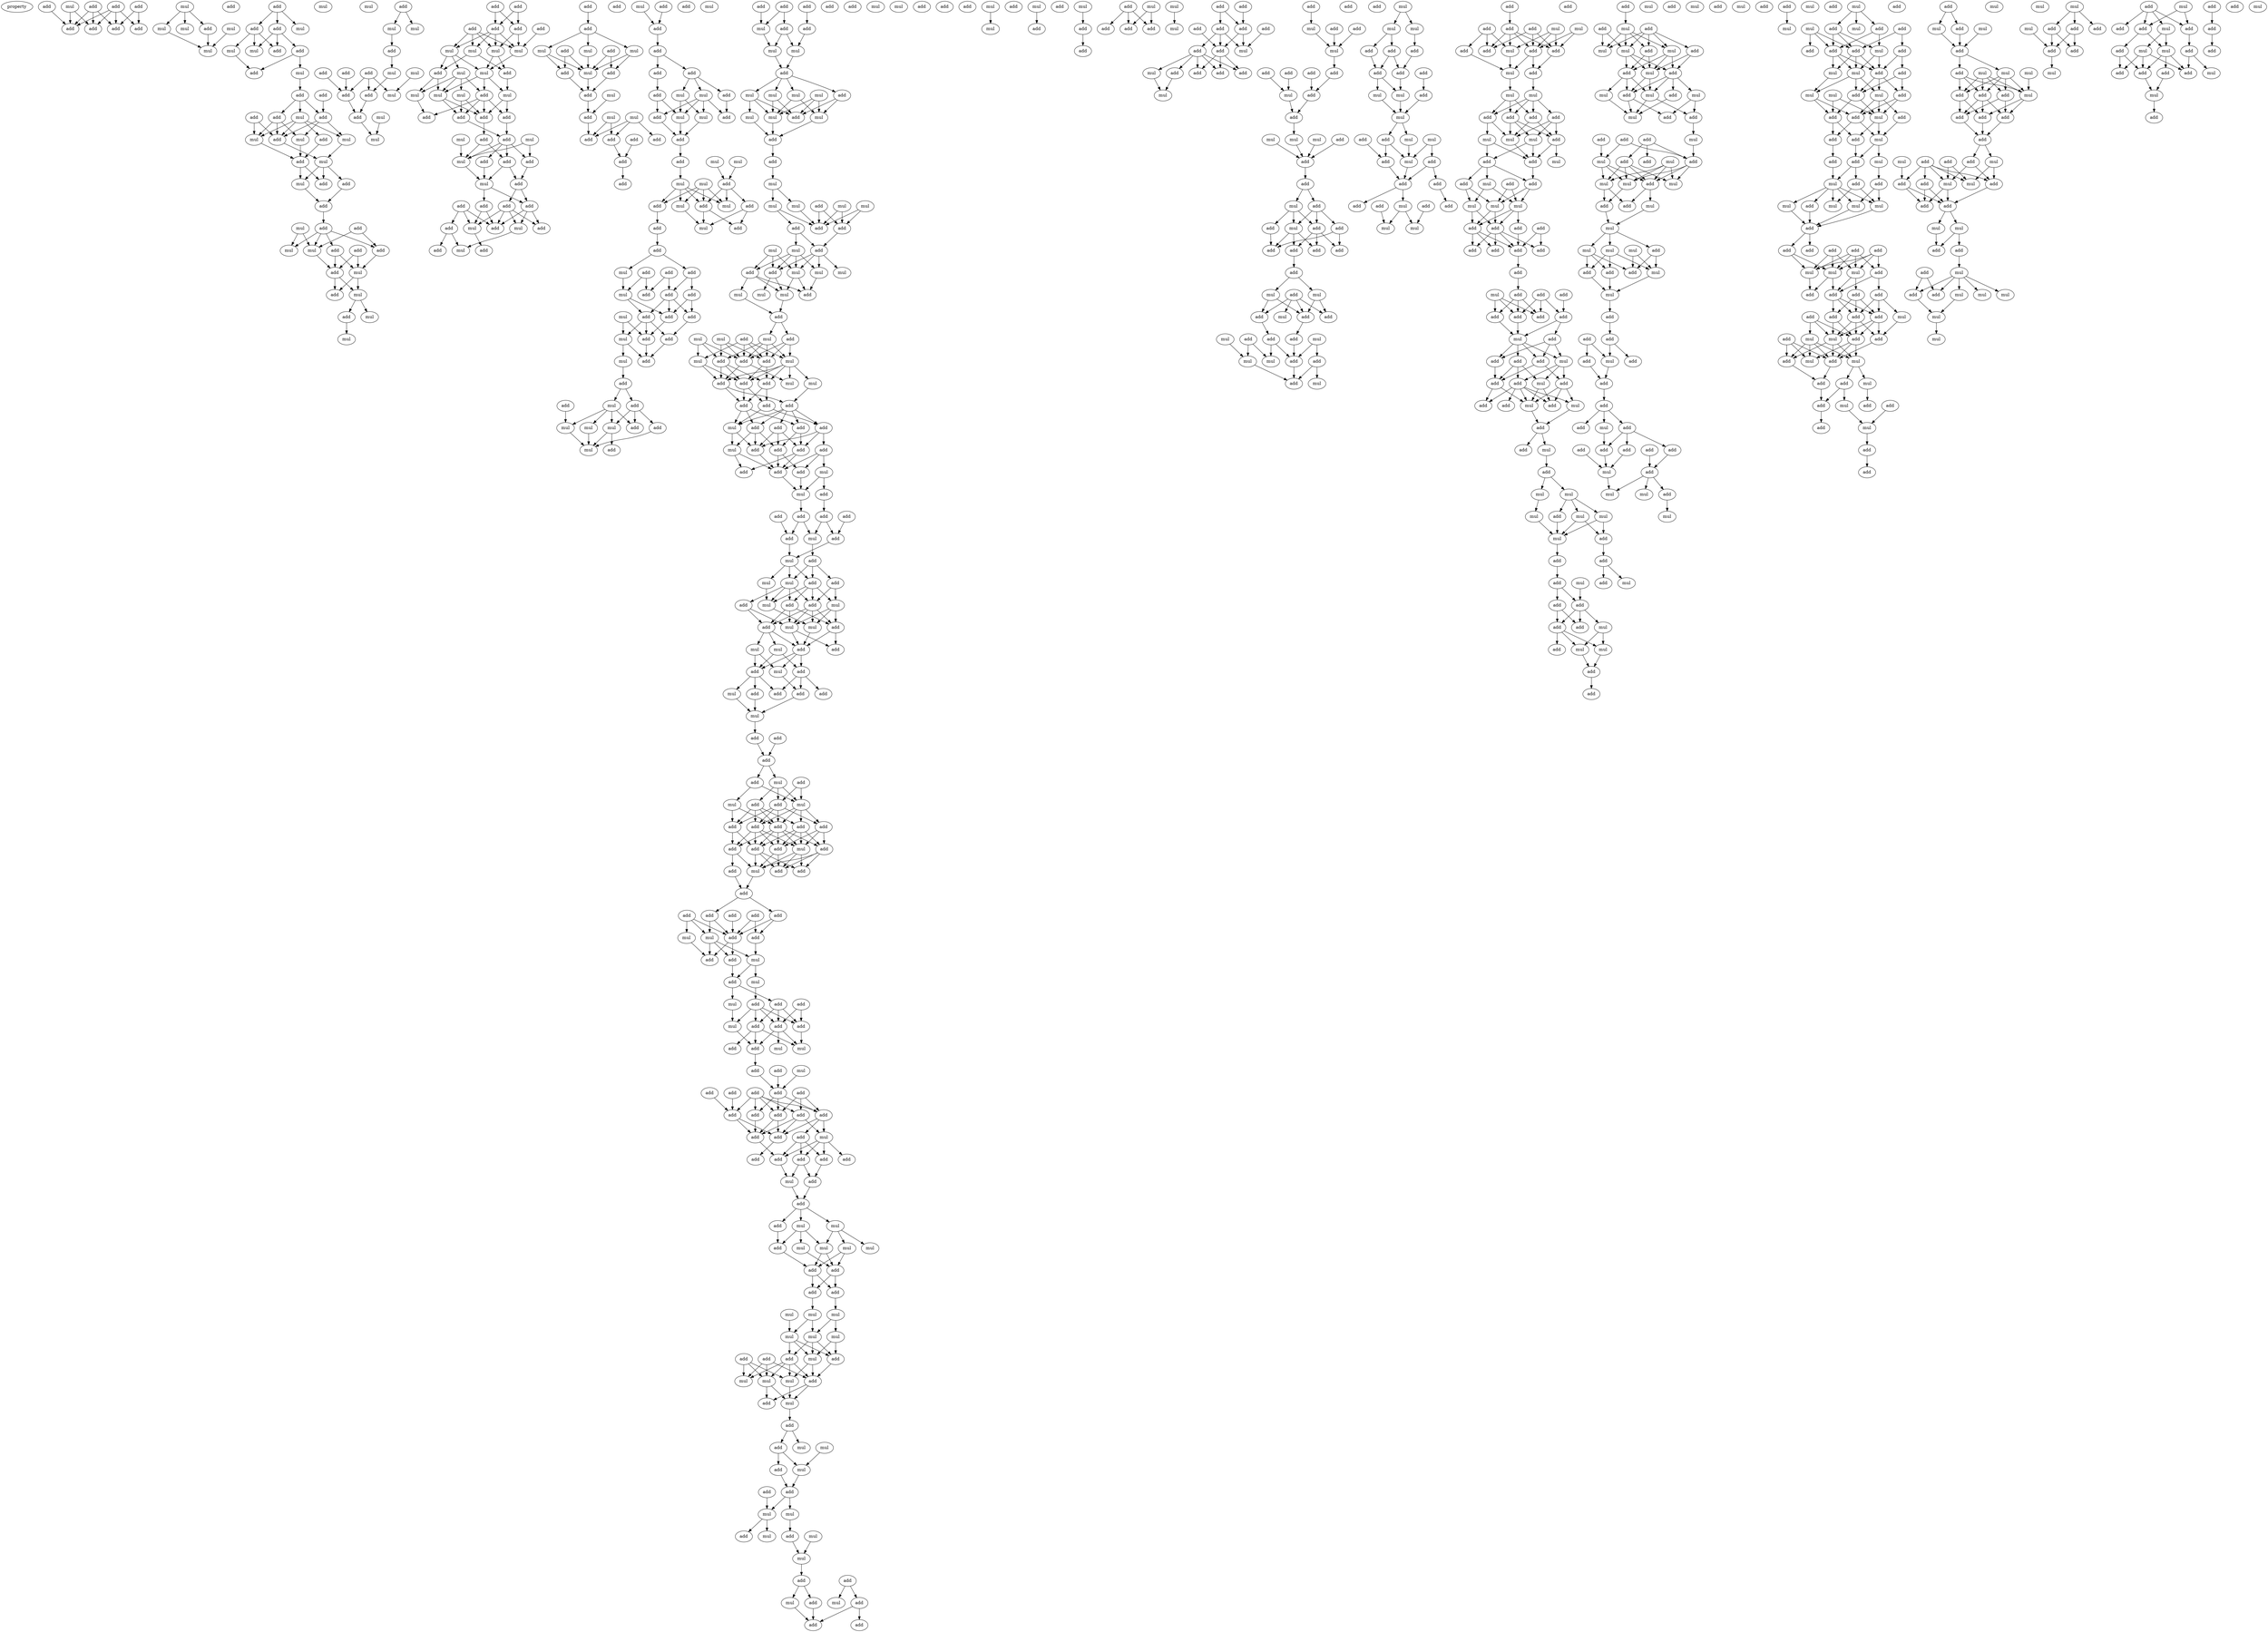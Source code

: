 digraph {
    node [fontcolor=black]
    property [mul=2,lf=1.5]
    0 [ label = add ];
    1 [ label = add ];
    2 [ label = add ];
    3 [ label = mul ];
    4 [ label = add ];
    5 [ label = add ];
    6 [ label = add ];
    7 [ label = add ];
    8 [ label = add ];
    9 [ label = mul ];
    10 [ label = mul ];
    11 [ label = mul ];
    12 [ label = add ];
    13 [ label = add ];
    14 [ label = mul ];
    15 [ label = mul ];
    16 [ label = add ];
    17 [ label = add ];
    18 [ label = mul ];
    19 [ label = add ];
    20 [ label = add ];
    21 [ label = mul ];
    22 [ label = mul ];
    23 [ label = add ];
    24 [ label = add ];
    25 [ label = mul ];
    26 [ label = add ];
    27 [ label = add ];
    28 [ label = add ];
    29 [ label = add ];
    30 [ label = add ];
    31 [ label = mul ];
    32 [ label = mul ];
    33 [ label = add ];
    34 [ label = mul ];
    35 [ label = add ];
    36 [ label = mul ];
    37 [ label = mul ];
    38 [ label = add ];
    39 [ label = mul ];
    40 [ label = add ];
    41 [ label = mul ];
    42 [ label = add ];
    43 [ label = add ];
    44 [ label = add ];
    45 [ label = add ];
    46 [ label = mul ];
    47 [ label = mul ];
    48 [ label = add ];
    49 [ label = add ];
    50 [ label = mul ];
    51 [ label = add ];
    52 [ label = add ];
    53 [ label = mul ];
    54 [ label = mul ];
    55 [ label = mul ];
    56 [ label = add ];
    57 [ label = add ];
    58 [ label = mul ];
    59 [ label = add ];
    60 [ label = mul ];
    61 [ label = mul ];
    62 [ label = mul ];
    63 [ label = add ];
    64 [ label = add ];
    65 [ label = add ];
    66 [ label = mul ];
    67 [ label = mul ];
    68 [ label = add ];
    69 [ label = mul ];
    70 [ label = add ];
    71 [ label = add ];
    72 [ label = add ];
    73 [ label = mul ];
    74 [ label = mul ];
    75 [ label = add ];
    76 [ label = add ];
    77 [ label = add ];
    78 [ label = add ];
    79 [ label = add ];
    80 [ label = add ];
    81 [ label = mul ];
    82 [ label = mul ];
    83 [ label = mul ];
    84 [ label = mul ];
    85 [ label = add ];
    86 [ label = add ];
    87 [ label = mul ];
    88 [ label = mul ];
    89 [ label = mul ];
    90 [ label = mul ];
    91 [ label = add ];
    92 [ label = mul ];
    93 [ label = mul ];
    94 [ label = add ];
    95 [ label = add ];
    96 [ label = add ];
    97 [ label = add ];
    98 [ label = add ];
    99 [ label = mul ];
    100 [ label = mul ];
    101 [ label = add ];
    102 [ label = add ];
    103 [ label = mul ];
    104 [ label = add ];
    105 [ label = add ];
    106 [ label = add ];
    107 [ label = mul ];
    108 [ label = add ];
    109 [ label = add ];
    110 [ label = add ];
    111 [ label = add ];
    112 [ label = add ];
    113 [ label = add ];
    114 [ label = mul ];
    115 [ label = mul ];
    116 [ label = add ];
    117 [ label = mul ];
    118 [ label = add ];
    119 [ label = add ];
    120 [ label = add ];
    121 [ label = add ];
    122 [ label = add ];
    123 [ label = mul ];
    124 [ label = add ];
    125 [ label = mul ];
    126 [ label = mul ];
    127 [ label = add ];
    128 [ label = add ];
    129 [ label = mul ];
    130 [ label = add ];
    131 [ label = mul ];
    132 [ label = add ];
    133 [ label = mul ];
    134 [ label = mul ];
    135 [ label = add ];
    136 [ label = add ];
    137 [ label = add ];
    138 [ label = add ];
    139 [ label = add ];
    140 [ label = add ];
    141 [ label = add ];
    142 [ label = mul ];
    143 [ label = add ];
    144 [ label = add ];
    145 [ label = add ];
    146 [ label = add ];
    147 [ label = add ];
    148 [ label = mul ];
    149 [ label = add ];
    150 [ label = mul ];
    151 [ label = add ];
    152 [ label = mul ];
    153 [ label = add ];
    154 [ label = add ];
    155 [ label = mul ];
    156 [ label = add ];
    157 [ label = mul ];
    158 [ label = mul ];
    159 [ label = add ];
    160 [ label = add ];
    161 [ label = mul ];
    162 [ label = add ];
    163 [ label = mul ];
    164 [ label = mul ];
    165 [ label = add ];
    166 [ label = mul ];
    167 [ label = add ];
    168 [ label = add ];
    169 [ label = add ];
    170 [ label = mul ];
    171 [ label = add ];
    172 [ label = add ];
    173 [ label = mul ];
    174 [ label = add ];
    175 [ label = add ];
    176 [ label = add ];
    177 [ label = add ];
    178 [ label = add ];
    179 [ label = add ];
    180 [ label = mul ];
    181 [ label = add ];
    182 [ label = add ];
    183 [ label = add ];
    184 [ label = mul ];
    185 [ label = add ];
    186 [ label = add ];
    187 [ label = mul ];
    188 [ label = add ];
    189 [ label = mul ];
    190 [ label = add ];
    191 [ label = mul ];
    192 [ label = add ];
    193 [ label = add ];
    194 [ label = add ];
    195 [ label = mul ];
    196 [ label = mul ];
    197 [ label = add ];
    198 [ label = mul ];
    199 [ label = add ];
    200 [ label = mul ];
    201 [ label = mul ];
    202 [ label = add ];
    203 [ label = add ];
    204 [ label = add ];
    205 [ label = add ];
    206 [ label = add ];
    207 [ label = add ];
    208 [ label = add ];
    209 [ label = mul ];
    210 [ label = mul ];
    211 [ label = mul ];
    212 [ label = add ];
    213 [ label = mul ];
    214 [ label = mul ];
    215 [ label = mul ];
    216 [ label = mul ];
    217 [ label = add ];
    218 [ label = mul ];
    219 [ label = mul ];
    220 [ label = mul ];
    221 [ label = add ];
    222 [ label = mul ];
    223 [ label = add ];
    224 [ label = add ];
    225 [ label = mul ];
    226 [ label = mul ];
    227 [ label = mul ];
    228 [ label = add ];
    229 [ label = mul ];
    230 [ label = mul ];
    231 [ label = mul ];
    232 [ label = add ];
    233 [ label = add ];
    234 [ label = add ];
    235 [ label = mul ];
    236 [ label = mul ];
    237 [ label = add ];
    238 [ label = add ];
    239 [ label = mul ];
    240 [ label = mul ];
    241 [ label = mul ];
    242 [ label = add ];
    243 [ label = add ];
    244 [ label = mul ];
    245 [ label = mul ];
    246 [ label = mul ];
    247 [ label = add ];
    248 [ label = mul ];
    249 [ label = mul ];
    250 [ label = add ];
    251 [ label = mul ];
    252 [ label = add ];
    253 [ label = add ];
    254 [ label = add ];
    255 [ label = add ];
    256 [ label = mul ];
    257 [ label = mul ];
    258 [ label = mul ];
    259 [ label = add ];
    260 [ label = mul ];
    261 [ label = add ];
    262 [ label = add ];
    263 [ label = add ];
    264 [ label = add ];
    265 [ label = add ];
    266 [ label = add ];
    267 [ label = add ];
    268 [ label = add ];
    269 [ label = mul ];
    270 [ label = add ];
    271 [ label = add ];
    272 [ label = add ];
    273 [ label = add ];
    274 [ label = mul ];
    275 [ label = add ];
    276 [ label = mul ];
    277 [ label = add ];
    278 [ label = add ];
    279 [ label = add ];
    280 [ label = mul ];
    281 [ label = add ];
    282 [ label = add ];
    283 [ label = add ];
    284 [ label = add ];
    285 [ label = add ];
    286 [ label = add ];
    287 [ label = add ];
    288 [ label = mul ];
    289 [ label = add ];
    290 [ label = mul ];
    291 [ label = mul ];
    292 [ label = add ];
    293 [ label = add ];
    294 [ label = mul ];
    295 [ label = mul ];
    296 [ label = add ];
    297 [ label = add ];
    298 [ label = mul ];
    299 [ label = add ];
    300 [ label = mul ];
    301 [ label = add ];
    302 [ label = add ];
    303 [ label = mul ];
    304 [ label = add ];
    305 [ label = add ];
    306 [ label = mul ];
    307 [ label = mul ];
    308 [ label = add ];
    309 [ label = mul ];
    310 [ label = add ];
    311 [ label = add ];
    312 [ label = add ];
    313 [ label = add ];
    314 [ label = add ];
    315 [ label = mul ];
    316 [ label = mul ];
    317 [ label = add ];
    318 [ label = add ];
    319 [ label = add ];
    320 [ label = add ];
    321 [ label = add ];
    322 [ label = add ];
    323 [ label = mul ];
    324 [ label = add ];
    325 [ label = add ];
    326 [ label = add ];
    327 [ label = mul ];
    328 [ label = mul ];
    329 [ label = add ];
    330 [ label = add ];
    331 [ label = add ];
    332 [ label = add ];
    333 [ label = add ];
    334 [ label = add ];
    335 [ label = add ];
    336 [ label = mul ];
    337 [ label = add ];
    338 [ label = add ];
    339 [ label = add ];
    340 [ label = mul ];
    341 [ label = add ];
    342 [ label = add ];
    343 [ label = add ];
    344 [ label = add ];
    345 [ label = add ];
    346 [ label = add ];
    347 [ label = add ];
    348 [ label = add ];
    349 [ label = add ];
    350 [ label = mul ];
    351 [ label = mul ];
    352 [ label = add ];
    353 [ label = add ];
    354 [ label = mul ];
    355 [ label = add ];
    356 [ label = mul ];
    357 [ label = add ];
    358 [ label = add ];
    359 [ label = mul ];
    360 [ label = add ];
    361 [ label = add ];
    362 [ label = add ];
    363 [ label = add ];
    364 [ label = add ];
    365 [ label = mul ];
    366 [ label = mul ];
    367 [ label = add ];
    368 [ label = add ];
    369 [ label = mul ];
    370 [ label = add ];
    371 [ label = mul ];
    372 [ label = add ];
    373 [ label = add ];
    374 [ label = add ];
    375 [ label = add ];
    376 [ label = add ];
    377 [ label = add ];
    378 [ label = add ];
    379 [ label = add ];
    380 [ label = add ];
    381 [ label = add ];
    382 [ label = add ];
    383 [ label = add ];
    384 [ label = add ];
    385 [ label = add ];
    386 [ label = mul ];
    387 [ label = add ];
    388 [ label = add ];
    389 [ label = add ];
    390 [ label = add ];
    391 [ label = add ];
    392 [ label = mul ];
    393 [ label = add ];
    394 [ label = add ];
    395 [ label = add ];
    396 [ label = add ];
    397 [ label = mul ];
    398 [ label = mul ];
    399 [ label = add ];
    400 [ label = mul ];
    401 [ label = mul ];
    402 [ label = mul ];
    403 [ label = mul ];
    404 [ label = add ];
    405 [ label = add ];
    406 [ label = add ];
    407 [ label = add ];
    408 [ label = mul ];
    409 [ label = mul ];
    410 [ label = mul ];
    411 [ label = mul ];
    412 [ label = mul ];
    413 [ label = mul ];
    414 [ label = mul ];
    415 [ label = add ];
    416 [ label = add ];
    417 [ label = add ];
    418 [ label = add ];
    419 [ label = mul ];
    420 [ label = mul ];
    421 [ label = add ];
    422 [ label = mul ];
    423 [ label = mul ];
    424 [ label = add ];
    425 [ label = add ];
    426 [ label = mul ];
    427 [ label = mul ];
    428 [ label = mul ];
    429 [ label = add ];
    430 [ label = mul ];
    431 [ label = add ];
    432 [ label = add ];
    433 [ label = mul ];
    434 [ label = add ];
    435 [ label = add ];
    436 [ label = mul ];
    437 [ label = mul ];
    438 [ label = add ];
    439 [ label = mul ];
    440 [ label = mul ];
    441 [ label = add ];
    442 [ label = mul ];
    443 [ label = add ];
    444 [ label = add ];
    445 [ label = mul ];
    446 [ label = mul ];
    447 [ label = add ];
    448 [ label = add ];
    449 [ label = add ];
    450 [ label = add ];
    451 [ label = mul ];
    452 [ label = add ];
    453 [ label = add ];
    454 [ label = mul ];
    455 [ label = add ];
    456 [ label = add ];
    457 [ label = mul ];
    458 [ label = add ];
    459 [ label = add ];
    460 [ label = add ];
    461 [ label = mul ];
    462 [ label = add ];
    463 [ label = mul ];
    464 [ label = add ];
    465 [ label = add ];
    466 [ label = add ];
    467 [ label = add ];
    468 [ label = add ];
    469 [ label = add ];
    470 [ label = add ];
    471 [ label = add ];
    472 [ label = mul ];
    473 [ label = add ];
    474 [ label = add ];
    475 [ label = add ];
    476 [ label = mul ];
    477 [ label = add ];
    478 [ label = mul ];
    479 [ label = add ];
    480 [ label = mul ];
    481 [ label = add ];
    482 [ label = add ];
    483 [ label = add ];
    484 [ label = mul ];
    485 [ label = add ];
    486 [ label = add ];
    487 [ label = add ];
    488 [ label = add ];
    489 [ label = mul ];
    490 [ label = add ];
    491 [ label = add ];
    492 [ label = mul ];
    493 [ label = mul ];
    494 [ label = mul ];
    495 [ label = add ];
    496 [ label = add ];
    497 [ label = add ];
    498 [ label = add ];
    499 [ label = mul ];
    500 [ label = add ];
    501 [ label = add ];
    502 [ label = add ];
    503 [ label = add ];
    504 [ label = mul ];
    505 [ label = add ];
    506 [ label = add ];
    507 [ label = add ];
    508 [ label = add ];
    509 [ label = add ];
    510 [ label = add ];
    511 [ label = mul ];
    512 [ label = mul ];
    513 [ label = add ];
    514 [ label = add ];
    515 [ label = add ];
    516 [ label = mul ];
    517 [ label = mul ];
    518 [ label = add ];
    519 [ label = add ];
    520 [ label = mul ];
    521 [ label = add ];
    522 [ label = add ];
    523 [ label = mul ];
    524 [ label = add ];
    525 [ label = mul ];
    526 [ label = add ];
    527 [ label = mul ];
    528 [ label = mul ];
    529 [ label = mul ];
    530 [ label = mul ];
    531 [ label = add ];
    532 [ label = add ];
    533 [ label = add ];
    534 [ label = add ];
    535 [ label = add ];
    536 [ label = add ];
    537 [ label = add ];
    538 [ label = mul ];
    539 [ label = mul ];
    540 [ label = mul ];
    541 [ label = add ];
    542 [ label = add ];
    543 [ label = mul ];
    544 [ label = mul ];
    545 [ label = add ];
    546 [ label = mul ];
    547 [ label = add ];
    548 [ label = add ];
    549 [ label = add ];
    550 [ label = add ];
    551 [ label = add ];
    552 [ label = add ];
    553 [ label = mul ];
    554 [ label = add ];
    555 [ label = mul ];
    556 [ label = mul ];
    557 [ label = add ];
    558 [ label = mul ];
    559 [ label = mul ];
    560 [ label = add ];
    561 [ label = add ];
    562 [ label = add ];
    563 [ label = add ];
    564 [ label = add ];
    565 [ label = add ];
    566 [ label = mul ];
    567 [ label = add ];
    568 [ label = mul ];
    569 [ label = add ];
    570 [ label = mul ];
    571 [ label = mul ];
    572 [ label = add ];
    573 [ label = add ];
    574 [ label = add ];
    575 [ label = add ];
    576 [ label = mul ];
    577 [ label = mul ];
    578 [ label = add ];
    579 [ label = mul ];
    580 [ label = mul ];
    581 [ label = add ];
    582 [ label = add ];
    583 [ label = add ];
    584 [ label = add ];
    585 [ label = mul ];
    586 [ label = add ];
    587 [ label = mul ];
    588 [ label = mul ];
    589 [ label = mul ];
    590 [ label = add ];
    591 [ label = add ];
    592 [ label = add ];
    593 [ label = add ];
    594 [ label = add ];
    595 [ label = add ];
    596 [ label = add ];
    597 [ label = add ];
    598 [ label = add ];
    599 [ label = add ];
    600 [ label = add ];
    601 [ label = add ];
    602 [ label = mul ];
    603 [ label = add ];
    604 [ label = add ];
    605 [ label = add ];
    606 [ label = add ];
    607 [ label = mul ];
    608 [ label = add ];
    609 [ label = add ];
    610 [ label = mul ];
    611 [ label = add ];
    612 [ label = add ];
    613 [ label = mul ];
    614 [ label = add ];
    615 [ label = add ];
    616 [ label = add ];
    617 [ label = add ];
    618 [ label = mul ];
    619 [ label = add ];
    620 [ label = add ];
    621 [ label = mul ];
    622 [ label = add ];
    623 [ label = add ];
    624 [ label = add ];
    625 [ label = mul ];
    626 [ label = add ];
    627 [ label = mul ];
    628 [ label = mul ];
    629 [ label = mul ];
    630 [ label = add ];
    631 [ label = mul ];
    632 [ label = mul ];
    633 [ label = mul ];
    634 [ label = add ];
    635 [ label = add ];
    636 [ label = add ];
    637 [ label = add ];
    638 [ label = add ];
    639 [ label = mul ];
    640 [ label = mul ];
    641 [ label = add ];
    642 [ label = add ];
    643 [ label = mul ];
    644 [ label = add ];
    645 [ label = add ];
    646 [ label = mul ];
    647 [ label = add ];
    648 [ label = mul ];
    649 [ label = add ];
    650 [ label = add ];
    651 [ label = add ];
    652 [ label = mul ];
    653 [ label = add ];
    654 [ label = add ];
    655 [ label = mul ];
    656 [ label = add ];
    657 [ label = mul ];
    658 [ label = mul ];
    659 [ label = add ];
    660 [ label = add ];
    661 [ label = add ];
    662 [ label = mul ];
    663 [ label = add ];
    664 [ label = mul ];
    665 [ label = mul ];
    666 [ label = add ];
    667 [ label = mul ];
    668 [ label = add ];
    669 [ label = mul ];
    670 [ label = add ];
    671 [ label = add ];
    672 [ label = add ];
    673 [ label = add ];
    674 [ label = mul ];
    675 [ label = add ];
    676 [ label = add ];
    677 [ label = mul ];
    678 [ label = mul ];
    679 [ label = add ];
    680 [ label = mul ];
    681 [ label = mul ];
    682 [ label = mul ];
    683 [ label = add ];
    684 [ label = mul ];
    685 [ label = add ];
    686 [ label = add ];
    687 [ label = mul ];
    688 [ label = mul ];
    689 [ label = mul ];
    690 [ label = mul ];
    691 [ label = add ];
    692 [ label = mul ];
    693 [ label = mul ];
    694 [ label = add ];
    695 [ label = add ];
    696 [ label = add ];
    697 [ label = add ];
    698 [ label = mul ];
    699 [ label = mul ];
    700 [ label = add ];
    701 [ label = add ];
    702 [ label = add ];
    703 [ label = mul ];
    704 [ label = add ];
    705 [ label = add ];
    706 [ label = add ];
    707 [ label = add ];
    708 [ label = add ];
    709 [ label = mul ];
    710 [ label = add ];
    711 [ label = add ];
    712 [ label = mul ];
    713 [ label = add ];
    714 [ label = add ];
    715 [ label = add ];
    716 [ label = add ];
    717 [ label = add ];
    718 [ label = mul ];
    719 [ label = add ];
    720 [ label = mul ];
    721 [ label = add ];
    722 [ label = add ];
    723 [ label = mul ];
    724 [ label = mul ];
    725 [ label = add ];
    726 [ label = mul ];
    727 [ label = mul ];
    728 [ label = add ];
    729 [ label = mul ];
    730 [ label = add ];
    731 [ label = mul ];
    732 [ label = mul ];
    733 [ label = add ];
    734 [ label = add ];
    735 [ label = add ];
    736 [ label = add ];
    737 [ label = mul ];
    738 [ label = add ];
    739 [ label = add ];
    740 [ label = mul ];
    741 [ label = add ];
    742 [ label = mul ];
    743 [ label = add ];
    744 [ label = add ];
    745 [ label = mul ];
    746 [ label = add ];
    747 [ label = mul ];
    748 [ label = mul ];
    749 [ label = mul ];
    750 [ label = add ];
    751 [ label = add ];
    752 [ label = add ];
    753 [ label = mul ];
    754 [ label = add ];
    755 [ label = add ];
    756 [ label = add ];
    757 [ label = add ];
    758 [ label = mul ];
    759 [ label = add ];
    760 [ label = add ];
    761 [ label = mul ];
    762 [ label = mul ];
    763 [ label = mul ];
    764 [ label = mul ];
    765 [ label = mul ];
    766 [ label = add ];
    767 [ label = add ];
    768 [ label = add ];
    769 [ label = add ];
    770 [ label = add ];
    771 [ label = add ];
    772 [ label = add ];
    773 [ label = mul ];
    774 [ label = mul ];
    775 [ label = add ];
    776 [ label = mul ];
    777 [ label = add ];
    778 [ label = add ];
    779 [ label = add ];
    780 [ label = add ];
    781 [ label = mul ];
    782 [ label = add ];
    783 [ label = add ];
    784 [ label = add ];
    785 [ label = add ];
    786 [ label = add ];
    787 [ label = mul ];
    788 [ label = add ];
    789 [ label = add ];
    790 [ label = mul ];
    791 [ label = add ];
    792 [ label = mul ];
    793 [ label = mul ];
    794 [ label = add ];
    795 [ label = add ];
    796 [ label = mul ];
    797 [ label = add ];
    798 [ label = add ];
    799 [ label = add ];
    800 [ label = add ];
    801 [ label = mul ];
    802 [ label = mul ];
    803 [ label = add ];
    804 [ label = add ];
    805 [ label = add ];
    806 [ label = add ];
    807 [ label = add ];
    808 [ label = add ];
    809 [ label = mul ];
    810 [ label = mul ];
    811 [ label = mul ];
    812 [ label = add ];
    813 [ label = add ];
    814 [ label = mul ];
    815 [ label = mul ];
    816 [ label = mul ];
    817 [ label = add ];
    818 [ label = add ];
    819 [ label = add ];
    820 [ label = mul ];
    821 [ label = add ];
    822 [ label = add ];
    823 [ label = add ];
    824 [ label = add ];
    825 [ label = add ];
    826 [ label = mul ];
    827 [ label = add ];
    828 [ label = add ];
    829 [ label = mul ];
    830 [ label = add ];
    831 [ label = mul ];
    832 [ label = add ];
    833 [ label = mul ];
    834 [ label = add ];
    835 [ label = add ];
    836 [ label = add ];
    837 [ label = mul ];
    838 [ label = mul ];
    839 [ label = add ];
    840 [ label = add ];
    841 [ label = mul ];
    842 [ label = add ];
    843 [ label = add ];
    844 [ label = mul ];
    845 [ label = mul ];
    846 [ label = mul ];
    847 [ label = add ];
    848 [ label = mul ];
    849 [ label = mul ];
    850 [ label = mul ];
    851 [ label = mul ];
    852 [ label = add ];
    853 [ label = add ];
    854 [ label = add ];
    855 [ label = mul ];
    856 [ label = add ];
    857 [ label = add ];
    858 [ label = mul ];
    859 [ label = add ];
    860 [ label = mul ];
    861 [ label = add ];
    862 [ label = mul ];
    863 [ label = add ];
    864 [ label = add ];
    865 [ label = mul ];
    866 [ label = add ];
    867 [ label = mul ];
    868 [ label = add ];
    869 [ label = add ];
    870 [ label = mul ];
    871 [ label = add ];
    872 [ label = add ];
    873 [ label = add ];
    874 [ label = mul ];
    875 [ label = add ];
    876 [ label = add ];
    877 [ label = add ];
    878 [ label = add ];
    879 [ label = mul ];
    880 [ label = add ];
    0 -> 7 [ name = 0 ];
    1 -> 5 [ name = 1 ];
    1 -> 6 [ name = 2 ];
    1 -> 7 [ name = 3 ];
    2 -> 6 [ name = 4 ];
    2 -> 8 [ name = 5 ];
    3 -> 5 [ name = 6 ];
    3 -> 7 [ name = 7 ];
    4 -> 5 [ name = 8 ];
    4 -> 6 [ name = 9 ];
    4 -> 7 [ name = 10 ];
    4 -> 8 [ name = 11 ];
    9 -> 10 [ name = 12 ];
    9 -> 11 [ name = 13 ];
    9 -> 13 [ name = 14 ];
    10 -> 15 [ name = 15 ];
    13 -> 15 [ name = 16 ];
    14 -> 15 [ name = 17 ];
    16 -> 17 [ name = 18 ];
    16 -> 18 [ name = 19 ];
    16 -> 19 [ name = 20 ];
    17 -> 20 [ name = 21 ];
    17 -> 21 [ name = 22 ];
    17 -> 22 [ name = 23 ];
    19 -> 20 [ name = 24 ];
    19 -> 22 [ name = 25 ];
    19 -> 23 [ name = 26 ];
    21 -> 24 [ name = 27 ];
    23 -> 24 [ name = 28 ];
    23 -> 25 [ name = 29 ];
    25 -> 26 [ name = 30 ];
    26 -> 29 [ name = 31 ];
    26 -> 30 [ name = 32 ];
    26 -> 31 [ name = 33 ];
    27 -> 30 [ name = 34 ];
    28 -> 33 [ name = 35 ];
    28 -> 36 [ name = 36 ];
    29 -> 33 [ name = 37 ];
    29 -> 34 [ name = 38 ];
    29 -> 36 [ name = 39 ];
    30 -> 32 [ name = 40 ];
    30 -> 33 [ name = 41 ];
    30 -> 34 [ name = 42 ];
    31 -> 32 [ name = 43 ];
    31 -> 33 [ name = 44 ];
    31 -> 35 [ name = 45 ];
    31 -> 36 [ name = 46 ];
    32 -> 37 [ name = 47 ];
    33 -> 37 [ name = 48 ];
    34 -> 38 [ name = 49 ];
    35 -> 38 [ name = 50 ];
    36 -> 38 [ name = 51 ];
    37 -> 40 [ name = 52 ];
    37 -> 41 [ name = 53 ];
    37 -> 42 [ name = 54 ];
    38 -> 40 [ name = 55 ];
    38 -> 41 [ name = 56 ];
    41 -> 43 [ name = 57 ];
    42 -> 43 [ name = 58 ];
    43 -> 45 [ name = 59 ];
    44 -> 48 [ name = 60 ];
    44 -> 50 [ name = 61 ];
    45 -> 47 [ name = 62 ];
    45 -> 48 [ name = 63 ];
    45 -> 49 [ name = 64 ];
    45 -> 50 [ name = 65 ];
    46 -> 47 [ name = 66 ];
    46 -> 50 [ name = 67 ];
    48 -> 53 [ name = 68 ];
    49 -> 52 [ name = 69 ];
    49 -> 53 [ name = 70 ];
    50 -> 52 [ name = 71 ];
    51 -> 52 [ name = 72 ];
    51 -> 53 [ name = 73 ];
    52 -> 55 [ name = 74 ];
    52 -> 56 [ name = 75 ];
    53 -> 55 [ name = 76 ];
    53 -> 56 [ name = 77 ];
    55 -> 57 [ name = 78 ];
    55 -> 58 [ name = 79 ];
    57 -> 61 [ name = 80 ];
    59 -> 60 [ name = 81 ];
    59 -> 62 [ name = 82 ];
    60 -> 63 [ name = 83 ];
    63 -> 67 [ name = 84 ];
    64 -> 70 [ name = 85 ];
    65 -> 70 [ name = 86 ];
    66 -> 69 [ name = 87 ];
    67 -> 71 [ name = 88 ];
    68 -> 69 [ name = 89 ];
    68 -> 70 [ name = 90 ];
    68 -> 71 [ name = 91 ];
    70 -> 72 [ name = 92 ];
    71 -> 72 [ name = 93 ];
    72 -> 74 [ name = 94 ];
    73 -> 74 [ name = 95 ];
    75 -> 77 [ name = 96 ];
    75 -> 78 [ name = 97 ];
    76 -> 77 [ name = 98 ];
    76 -> 78 [ name = 99 ];
    77 -> 81 [ name = 100 ];
    77 -> 82 [ name = 101 ];
    77 -> 83 [ name = 102 ];
    77 -> 84 [ name = 103 ];
    78 -> 81 [ name = 104 ];
    78 -> 83 [ name = 105 ];
    79 -> 81 [ name = 106 ];
    79 -> 82 [ name = 107 ];
    79 -> 83 [ name = 108 ];
    79 -> 84 [ name = 109 ];
    80 -> 83 [ name = 110 ];
    81 -> 86 [ name = 111 ];
    81 -> 88 [ name = 112 ];
    82 -> 85 [ name = 113 ];
    82 -> 86 [ name = 114 ];
    83 -> 88 [ name = 115 ];
    84 -> 85 [ name = 116 ];
    84 -> 87 [ name = 117 ];
    84 -> 88 [ name = 118 ];
    85 -> 90 [ name = 119 ];
    85 -> 93 [ name = 120 ];
    86 -> 89 [ name = 121 ];
    87 -> 90 [ name = 122 ];
    87 -> 91 [ name = 123 ];
    87 -> 92 [ name = 124 ];
    87 -> 93 [ name = 125 ];
    88 -> 89 [ name = 126 ];
    88 -> 90 [ name = 127 ];
    88 -> 91 [ name = 128 ];
    89 -> 94 [ name = 129 ];
    89 -> 97 [ name = 130 ];
    90 -> 96 [ name = 131 ];
    90 -> 97 [ name = 132 ];
    91 -> 94 [ name = 133 ];
    91 -> 95 [ name = 134 ];
    91 -> 96 [ name = 135 ];
    91 -> 97 [ name = 136 ];
    92 -> 96 [ name = 137 ];
    92 -> 97 [ name = 138 ];
    93 -> 95 [ name = 139 ];
    94 -> 101 [ name = 140 ];
    96 -> 101 [ name = 141 ];
    97 -> 98 [ name = 142 ];
    98 -> 103 [ name = 143 ];
    98 -> 105 [ name = 144 ];
    99 -> 102 [ name = 145 ];
    99 -> 103 [ name = 146 ];
    100 -> 103 [ name = 147 ];
    101 -> 102 [ name = 148 ];
    101 -> 103 [ name = 149 ];
    101 -> 104 [ name = 150 ];
    101 -> 105 [ name = 151 ];
    102 -> 106 [ name = 152 ];
    103 -> 107 [ name = 153 ];
    104 -> 107 [ name = 154 ];
    105 -> 106 [ name = 155 ];
    105 -> 107 [ name = 156 ];
    106 -> 108 [ name = 157 ];
    106 -> 110 [ name = 158 ];
    107 -> 110 [ name = 159 ];
    107 -> 111 [ name = 160 ];
    108 -> 112 [ name = 161 ];
    108 -> 113 [ name = 162 ];
    108 -> 114 [ name = 163 ];
    108 -> 115 [ name = 164 ];
    109 -> 112 [ name = 165 ];
    109 -> 114 [ name = 166 ];
    109 -> 116 [ name = 167 ];
    110 -> 112 [ name = 168 ];
    110 -> 113 [ name = 169 ];
    110 -> 115 [ name = 170 ];
    111 -> 112 [ name = 171 ];
    111 -> 114 [ name = 172 ];
    114 -> 119 [ name = 173 ];
    115 -> 117 [ name = 174 ];
    116 -> 117 [ name = 175 ];
    116 -> 118 [ name = 176 ];
    120 -> 121 [ name = 177 ];
    121 -> 123 [ name = 178 ];
    121 -> 125 [ name = 179 ];
    121 -> 126 [ name = 180 ];
    122 -> 127 [ name = 181 ];
    122 -> 129 [ name = 182 ];
    123 -> 129 [ name = 183 ];
    124 -> 128 [ name = 184 ];
    124 -> 129 [ name = 185 ];
    125 -> 128 [ name = 186 ];
    125 -> 129 [ name = 187 ];
    126 -> 127 [ name = 188 ];
    126 -> 129 [ name = 189 ];
    127 -> 130 [ name = 190 ];
    128 -> 130 [ name = 191 ];
    129 -> 130 [ name = 192 ];
    130 -> 132 [ name = 193 ];
    131 -> 132 [ name = 194 ];
    132 -> 135 [ name = 195 ];
    133 -> 135 [ name = 196 ];
    133 -> 137 [ name = 197 ];
    134 -> 135 [ name = 198 ];
    134 -> 136 [ name = 199 ];
    134 -> 137 [ name = 200 ];
    137 -> 139 [ name = 201 ];
    138 -> 139 [ name = 202 ];
    139 -> 141 [ name = 203 ];
    142 -> 144 [ name = 204 ];
    143 -> 144 [ name = 205 ];
    144 -> 145 [ name = 206 ];
    145 -> 146 [ name = 207 ];
    145 -> 147 [ name = 208 ];
    146 -> 148 [ name = 209 ];
    146 -> 149 [ name = 210 ];
    146 -> 150 [ name = 211 ];
    147 -> 151 [ name = 212 ];
    148 -> 152 [ name = 213 ];
    148 -> 153 [ name = 214 ];
    148 -> 154 [ name = 215 ];
    148 -> 155 [ name = 216 ];
    149 -> 154 [ name = 217 ];
    150 -> 152 [ name = 218 ];
    150 -> 155 [ name = 219 ];
    151 -> 153 [ name = 220 ];
    151 -> 155 [ name = 221 ];
    152 -> 156 [ name = 222 ];
    153 -> 156 [ name = 223 ];
    155 -> 156 [ name = 224 ];
    156 -> 160 [ name = 225 ];
    157 -> 162 [ name = 226 ];
    158 -> 162 [ name = 227 ];
    160 -> 161 [ name = 228 ];
    161 -> 164 [ name = 229 ];
    161 -> 165 [ name = 230 ];
    161 -> 166 [ name = 231 ];
    161 -> 168 [ name = 232 ];
    162 -> 164 [ name = 233 ];
    162 -> 167 [ name = 234 ];
    162 -> 168 [ name = 235 ];
    163 -> 164 [ name = 236 ];
    163 -> 165 [ name = 237 ];
    163 -> 166 [ name = 238 ];
    163 -> 168 [ name = 239 ];
    165 -> 169 [ name = 240 ];
    166 -> 170 [ name = 241 ];
    167 -> 170 [ name = 242 ];
    167 -> 171 [ name = 243 ];
    168 -> 170 [ name = 244 ];
    168 -> 171 [ name = 245 ];
    169 -> 172 [ name = 246 ];
    172 -> 173 [ name = 247 ];
    172 -> 176 [ name = 248 ];
    173 -> 180 [ name = 249 ];
    174 -> 177 [ name = 250 ];
    174 -> 180 [ name = 251 ];
    175 -> 177 [ name = 252 ];
    175 -> 179 [ name = 253 ];
    176 -> 178 [ name = 254 ];
    176 -> 179 [ name = 255 ];
    178 -> 181 [ name = 256 ];
    178 -> 182 [ name = 257 ];
    179 -> 181 [ name = 258 ];
    179 -> 182 [ name = 259 ];
    179 -> 183 [ name = 260 ];
    180 -> 181 [ name = 261 ];
    180 -> 183 [ name = 262 ];
    181 -> 186 [ name = 263 ];
    182 -> 185 [ name = 264 ];
    183 -> 185 [ name = 265 ];
    183 -> 186 [ name = 266 ];
    183 -> 187 [ name = 267 ];
    184 -> 186 [ name = 268 ];
    184 -> 187 [ name = 269 ];
    185 -> 188 [ name = 270 ];
    186 -> 188 [ name = 271 ];
    187 -> 188 [ name = 272 ];
    187 -> 189 [ name = 273 ];
    189 -> 190 [ name = 274 ];
    190 -> 191 [ name = 275 ];
    190 -> 193 [ name = 276 ];
    191 -> 194 [ name = 277 ];
    191 -> 195 [ name = 278 ];
    191 -> 196 [ name = 279 ];
    191 -> 198 [ name = 280 ];
    192 -> 196 [ name = 281 ];
    193 -> 194 [ name = 282 ];
    193 -> 195 [ name = 283 ];
    193 -> 197 [ name = 284 ];
    195 -> 199 [ name = 285 ];
    195 -> 200 [ name = 286 ];
    196 -> 200 [ name = 287 ];
    197 -> 200 [ name = 288 ];
    198 -> 200 [ name = 289 ];
    202 -> 207 [ name = 290 ];
    202 -> 209 [ name = 291 ];
    203 -> 209 [ name = 292 ];
    205 -> 208 [ name = 293 ];
    207 -> 210 [ name = 294 ];
    207 -> 211 [ name = 295 ];
    208 -> 210 [ name = 296 ];
    209 -> 211 [ name = 297 ];
    210 -> 212 [ name = 298 ];
    211 -> 212 [ name = 299 ];
    212 -> 213 [ name = 300 ];
    212 -> 214 [ name = 301 ];
    212 -> 216 [ name = 302 ];
    212 -> 217 [ name = 303 ];
    213 -> 218 [ name = 304 ];
    213 -> 220 [ name = 305 ];
    214 -> 219 [ name = 306 ];
    214 -> 220 [ name = 307 ];
    214 -> 221 [ name = 308 ];
    215 -> 218 [ name = 309 ];
    215 -> 220 [ name = 310 ];
    215 -> 221 [ name = 311 ];
    216 -> 220 [ name = 312 ];
    216 -> 221 [ name = 313 ];
    217 -> 218 [ name = 314 ];
    217 -> 221 [ name = 315 ];
    218 -> 223 [ name = 316 ];
    219 -> 223 [ name = 317 ];
    220 -> 223 [ name = 318 ];
    223 -> 224 [ name = 319 ];
    224 -> 226 [ name = 320 ];
    226 -> 229 [ name = 321 ];
    226 -> 230 [ name = 322 ];
    227 -> 233 [ name = 323 ];
    227 -> 234 [ name = 324 ];
    228 -> 233 [ name = 325 ];
    228 -> 234 [ name = 326 ];
    229 -> 234 [ name = 327 ];
    230 -> 232 [ name = 328 ];
    230 -> 234 [ name = 329 ];
    231 -> 233 [ name = 330 ];
    231 -> 234 [ name = 331 ];
    232 -> 236 [ name = 332 ];
    232 -> 237 [ name = 333 ];
    233 -> 237 [ name = 334 ];
    235 -> 238 [ name = 335 ];
    235 -> 239 [ name = 336 ];
    235 -> 242 [ name = 337 ];
    236 -> 238 [ name = 338 ];
    236 -> 239 [ name = 339 ];
    236 -> 240 [ name = 340 ];
    236 -> 242 [ name = 341 ];
    237 -> 239 [ name = 342 ];
    237 -> 240 [ name = 343 ];
    237 -> 241 [ name = 344 ];
    237 -> 242 [ name = 345 ];
    238 -> 243 [ name = 346 ];
    238 -> 244 [ name = 347 ];
    238 -> 246 [ name = 348 ];
    239 -> 243 [ name = 349 ];
    239 -> 246 [ name = 350 ];
    240 -> 243 [ name = 351 ];
    242 -> 245 [ name = 352 ];
    242 -> 246 [ name = 353 ];
    244 -> 247 [ name = 354 ];
    246 -> 247 [ name = 355 ];
    247 -> 249 [ name = 356 ];
    247 -> 252 [ name = 357 ];
    248 -> 253 [ name = 358 ];
    248 -> 254 [ name = 359 ];
    248 -> 255 [ name = 360 ];
    249 -> 253 [ name = 361 ];
    249 -> 254 [ name = 362 ];
    249 -> 255 [ name = 363 ];
    249 -> 256 [ name = 364 ];
    250 -> 253 [ name = 365 ];
    250 -> 255 [ name = 366 ];
    250 -> 256 [ name = 367 ];
    250 -> 257 [ name = 368 ];
    251 -> 254 [ name = 369 ];
    251 -> 255 [ name = 370 ];
    251 -> 257 [ name = 371 ];
    252 -> 253 [ name = 372 ];
    252 -> 255 [ name = 373 ];
    252 -> 256 [ name = 374 ];
    253 -> 259 [ name = 375 ];
    253 -> 262 [ name = 376 ];
    254 -> 259 [ name = 377 ];
    254 -> 261 [ name = 378 ];
    254 -> 262 [ name = 379 ];
    255 -> 260 [ name = 380 ];
    255 -> 261 [ name = 381 ];
    256 -> 258 [ name = 382 ];
    256 -> 259 [ name = 383 ];
    256 -> 260 [ name = 384 ];
    256 -> 261 [ name = 385 ];
    256 -> 262 [ name = 386 ];
    257 -> 259 [ name = 387 ];
    257 -> 261 [ name = 388 ];
    258 -> 265 [ name = 389 ];
    259 -> 263 [ name = 390 ];
    259 -> 264 [ name = 391 ];
    261 -> 264 [ name = 392 ];
    261 -> 265 [ name = 393 ];
    262 -> 263 [ name = 394 ];
    262 -> 264 [ name = 395 ];
    263 -> 268 [ name = 396 ];
    263 -> 269 [ name = 397 ];
    264 -> 267 [ name = 398 ];
    264 -> 269 [ name = 399 ];
    264 -> 270 [ name = 400 ];
    265 -> 266 [ name = 401 ];
    265 -> 267 [ name = 402 ];
    265 -> 268 [ name = 403 ];
    265 -> 269 [ name = 404 ];
    265 -> 270 [ name = 405 ];
    266 -> 271 [ name = 406 ];
    266 -> 273 [ name = 407 ];
    266 -> 275 [ name = 408 ];
    267 -> 273 [ name = 409 ];
    267 -> 275 [ name = 410 ];
    268 -> 271 [ name = 411 ];
    268 -> 272 [ name = 412 ];
    268 -> 275 [ name = 413 ];
    269 -> 271 [ name = 414 ];
    269 -> 274 [ name = 415 ];
    270 -> 271 [ name = 416 ];
    270 -> 273 [ name = 417 ];
    270 -> 274 [ name = 418 ];
    271 -> 279 [ name = 419 ];
    272 -> 276 [ name = 420 ];
    272 -> 278 [ name = 421 ];
    272 -> 279 [ name = 422 ];
    273 -> 278 [ name = 423 ];
    273 -> 279 [ name = 424 ];
    274 -> 277 [ name = 425 ];
    274 -> 279 [ name = 426 ];
    275 -> 277 [ name = 427 ];
    275 -> 279 [ name = 428 ];
    276 -> 280 [ name = 429 ];
    276 -> 281 [ name = 430 ];
    278 -> 280 [ name = 431 ];
    279 -> 280 [ name = 432 ];
    280 -> 283 [ name = 433 ];
    281 -> 282 [ name = 434 ];
    282 -> 286 [ name = 435 ];
    282 -> 288 [ name = 436 ];
    283 -> 287 [ name = 437 ];
    283 -> 288 [ name = 438 ];
    284 -> 287 [ name = 439 ];
    285 -> 286 [ name = 440 ];
    286 -> 290 [ name = 441 ];
    287 -> 290 [ name = 442 ];
    288 -> 289 [ name = 443 ];
    289 -> 291 [ name = 444 ];
    289 -> 292 [ name = 445 ];
    289 -> 293 [ name = 446 ];
    290 -> 291 [ name = 447 ];
    290 -> 293 [ name = 448 ];
    290 -> 294 [ name = 449 ];
    291 -> 295 [ name = 450 ];
    291 -> 296 [ name = 451 ];
    291 -> 297 [ name = 452 ];
    291 -> 299 [ name = 453 ];
    292 -> 296 [ name = 454 ];
    292 -> 298 [ name = 455 ];
    293 -> 295 [ name = 456 ];
    293 -> 296 [ name = 457 ];
    293 -> 297 [ name = 458 ];
    293 -> 298 [ name = 459 ];
    294 -> 295 [ name = 460 ];
    295 -> 303 [ name = 461 ];
    296 -> 300 [ name = 462 ];
    296 -> 301 [ name = 463 ];
    296 -> 302 [ name = 464 ];
    296 -> 303 [ name = 465 ];
    297 -> 300 [ name = 466 ];
    297 -> 301 [ name = 467 ];
    297 -> 302 [ name = 468 ];
    298 -> 300 [ name = 469 ];
    298 -> 302 [ name = 470 ];
    298 -> 303 [ name = 471 ];
    299 -> 300 [ name = 472 ];
    299 -> 301 [ name = 473 ];
    300 -> 304 [ name = 474 ];
    300 -> 305 [ name = 475 ];
    301 -> 305 [ name = 476 ];
    301 -> 306 [ name = 477 ];
    301 -> 307 [ name = 478 ];
    302 -> 304 [ name = 479 ];
    302 -> 305 [ name = 480 ];
    303 -> 305 [ name = 481 ];
    305 -> 308 [ name = 482 ];
    305 -> 309 [ name = 483 ];
    305 -> 310 [ name = 484 ];
    306 -> 308 [ name = 485 ];
    306 -> 309 [ name = 486 ];
    307 -> 308 [ name = 487 ];
    307 -> 310 [ name = 488 ];
    308 -> 311 [ name = 489 ];
    308 -> 312 [ name = 490 ];
    308 -> 315 [ name = 491 ];
    309 -> 313 [ name = 492 ];
    310 -> 311 [ name = 493 ];
    310 -> 313 [ name = 494 ];
    310 -> 314 [ name = 495 ];
    312 -> 316 [ name = 496 ];
    313 -> 316 [ name = 497 ];
    315 -> 316 [ name = 498 ];
    316 -> 320 [ name = 499 ];
    318 -> 321 [ name = 500 ];
    320 -> 321 [ name = 501 ];
    321 -> 323 [ name = 502 ];
    321 -> 324 [ name = 503 ];
    322 -> 326 [ name = 504 ];
    322 -> 327 [ name = 505 ];
    323 -> 325 [ name = 506 ];
    323 -> 326 [ name = 507 ];
    323 -> 327 [ name = 508 ];
    324 -> 327 [ name = 509 ];
    324 -> 328 [ name = 510 ];
    325 -> 330 [ name = 511 ];
    325 -> 331 [ name = 512 ];
    325 -> 332 [ name = 513 ];
    325 -> 333 [ name = 514 ];
    326 -> 329 [ name = 515 ];
    326 -> 330 [ name = 516 ];
    326 -> 332 [ name = 517 ];
    326 -> 333 [ name = 518 ];
    327 -> 329 [ name = 519 ];
    327 -> 330 [ name = 520 ];
    327 -> 331 [ name = 521 ];
    327 -> 333 [ name = 522 ];
    328 -> 330 [ name = 523 ];
    328 -> 332 [ name = 524 ];
    329 -> 335 [ name = 525 ];
    329 -> 336 [ name = 526 ];
    329 -> 338 [ name = 527 ];
    330 -> 334 [ name = 528 ];
    330 -> 335 [ name = 529 ];
    330 -> 336 [ name = 530 ];
    330 -> 337 [ name = 531 ];
    330 -> 338 [ name = 532 ];
    331 -> 335 [ name = 533 ];
    331 -> 336 [ name = 534 ];
    331 -> 337 [ name = 535 ];
    331 -> 338 [ name = 536 ];
    332 -> 334 [ name = 537 ];
    332 -> 337 [ name = 538 ];
    333 -> 334 [ name = 539 ];
    333 -> 335 [ name = 540 ];
    333 -> 336 [ name = 541 ];
    333 -> 337 [ name = 542 ];
    334 -> 340 [ name = 543 ];
    334 -> 342 [ name = 544 ];
    335 -> 339 [ name = 545 ];
    335 -> 340 [ name = 546 ];
    336 -> 339 [ name = 547 ];
    336 -> 340 [ name = 548 ];
    336 -> 341 [ name = 549 ];
    337 -> 339 [ name = 550 ];
    337 -> 340 [ name = 551 ];
    337 -> 341 [ name = 552 ];
    338 -> 339 [ name = 553 ];
    338 -> 340 [ name = 554 ];
    338 -> 341 [ name = 555 ];
    340 -> 343 [ name = 556 ];
    342 -> 343 [ name = 557 ];
    343 -> 344 [ name = 558 ];
    343 -> 346 [ name = 559 ];
    344 -> 349 [ name = 560 ];
    344 -> 350 [ name = 561 ];
    345 -> 349 [ name = 562 ];
    346 -> 349 [ name = 563 ];
    346 -> 352 [ name = 564 ];
    347 -> 349 [ name = 565 ];
    347 -> 352 [ name = 566 ];
    348 -> 349 [ name = 567 ];
    348 -> 350 [ name = 568 ];
    348 -> 351 [ name = 569 ];
    349 -> 353 [ name = 570 ];
    349 -> 355 [ name = 571 ];
    350 -> 353 [ name = 572 ];
    350 -> 354 [ name = 573 ];
    350 -> 355 [ name = 574 ];
    351 -> 355 [ name = 575 ];
    352 -> 354 [ name = 576 ];
    353 -> 357 [ name = 577 ];
    354 -> 356 [ name = 578 ];
    354 -> 357 [ name = 579 ];
    356 -> 358 [ name = 580 ];
    357 -> 359 [ name = 581 ];
    357 -> 361 [ name = 582 ];
    358 -> 362 [ name = 583 ];
    358 -> 363 [ name = 584 ];
    358 -> 364 [ name = 585 ];
    358 -> 365 [ name = 586 ];
    359 -> 365 [ name = 587 ];
    360 -> 362 [ name = 588 ];
    360 -> 364 [ name = 589 ];
    361 -> 362 [ name = 590 ];
    361 -> 363 [ name = 591 ];
    361 -> 364 [ name = 592 ];
    362 -> 366 [ name = 593 ];
    363 -> 366 [ name = 594 ];
    363 -> 367 [ name = 595 ];
    363 -> 368 [ name = 596 ];
    364 -> 366 [ name = 597 ];
    364 -> 367 [ name = 598 ];
    364 -> 369 [ name = 599 ];
    365 -> 367 [ name = 600 ];
    367 -> 372 [ name = 601 ];
    370 -> 373 [ name = 602 ];
    371 -> 373 [ name = 603 ];
    372 -> 373 [ name = 604 ];
    373 -> 378 [ name = 605 ];
    373 -> 380 [ name = 606 ];
    373 -> 382 [ name = 607 ];
    374 -> 379 [ name = 608 ];
    375 -> 378 [ name = 609 ];
    375 -> 379 [ name = 610 ];
    375 -> 380 [ name = 611 ];
    375 -> 381 [ name = 612 ];
    375 -> 382 [ name = 613 ];
    376 -> 379 [ name = 614 ];
    377 -> 378 [ name = 615 ];
    377 -> 381 [ name = 616 ];
    377 -> 382 [ name = 617 ];
    378 -> 383 [ name = 618 ];
    378 -> 385 [ name = 619 ];
    379 -> 383 [ name = 620 ];
    379 -> 385 [ name = 621 ];
    380 -> 385 [ name = 622 ];
    381 -> 383 [ name = 623 ];
    381 -> 385 [ name = 624 ];
    381 -> 386 [ name = 625 ];
    382 -> 383 [ name = 626 ];
    382 -> 384 [ name = 627 ];
    382 -> 386 [ name = 628 ];
    383 -> 390 [ name = 629 ];
    384 -> 387 [ name = 630 ];
    384 -> 388 [ name = 631 ];
    384 -> 389 [ name = 632 ];
    385 -> 388 [ name = 633 ];
    386 -> 387 [ name = 634 ];
    386 -> 388 [ name = 635 ];
    386 -> 389 [ name = 636 ];
    386 -> 391 [ name = 637 ];
    387 -> 392 [ name = 638 ];
    387 -> 393 [ name = 639 ];
    388 -> 392 [ name = 640 ];
    389 -> 393 [ name = 641 ];
    392 -> 394 [ name = 642 ];
    393 -> 394 [ name = 643 ];
    394 -> 395 [ name = 644 ];
    394 -> 397 [ name = 645 ];
    394 -> 398 [ name = 646 ];
    395 -> 399 [ name = 647 ];
    397 -> 399 [ name = 648 ];
    397 -> 400 [ name = 649 ];
    397 -> 403 [ name = 650 ];
    398 -> 400 [ name = 651 ];
    398 -> 401 [ name = 652 ];
    398 -> 402 [ name = 653 ];
    399 -> 404 [ name = 654 ];
    400 -> 404 [ name = 655 ];
    400 -> 405 [ name = 656 ];
    401 -> 404 [ name = 657 ];
    401 -> 405 [ name = 658 ];
    403 -> 405 [ name = 659 ];
    404 -> 406 [ name = 660 ];
    404 -> 407 [ name = 661 ];
    405 -> 406 [ name = 662 ];
    405 -> 407 [ name = 663 ];
    406 -> 410 [ name = 664 ];
    407 -> 408 [ name = 665 ];
    408 -> 411 [ name = 666 ];
    408 -> 412 [ name = 667 ];
    409 -> 413 [ name = 668 ];
    410 -> 412 [ name = 669 ];
    410 -> 413 [ name = 670 ];
    411 -> 414 [ name = 671 ];
    411 -> 418 [ name = 672 ];
    412 -> 414 [ name = 673 ];
    412 -> 417 [ name = 674 ];
    412 -> 418 [ name = 675 ];
    413 -> 414 [ name = 676 ];
    413 -> 417 [ name = 677 ];
    413 -> 418 [ name = 678 ];
    414 -> 420 [ name = 679 ];
    414 -> 421 [ name = 680 ];
    415 -> 419 [ name = 681 ];
    415 -> 421 [ name = 682 ];
    415 -> 422 [ name = 683 ];
    416 -> 419 [ name = 684 ];
    416 -> 420 [ name = 685 ];
    416 -> 422 [ name = 686 ];
    417 -> 419 [ name = 687 ];
    417 -> 420 [ name = 688 ];
    417 -> 421 [ name = 689 ];
    417 -> 422 [ name = 690 ];
    418 -> 421 [ name = 691 ];
    420 -> 423 [ name = 692 ];
    421 -> 423 [ name = 693 ];
    421 -> 424 [ name = 694 ];
    422 -> 423 [ name = 695 ];
    422 -> 424 [ name = 696 ];
    423 -> 425 [ name = 697 ];
    425 -> 426 [ name = 698 ];
    425 -> 429 [ name = 699 ];
    427 -> 433 [ name = 700 ];
    428 -> 430 [ name = 701 ];
    429 -> 431 [ name = 702 ];
    429 -> 433 [ name = 703 ];
    431 -> 434 [ name = 704 ];
    433 -> 434 [ name = 705 ];
    434 -> 436 [ name = 706 ];
    434 -> 437 [ name = 707 ];
    435 -> 436 [ name = 708 ];
    436 -> 438 [ name = 709 ];
    436 -> 440 [ name = 710 ];
    437 -> 441 [ name = 711 ];
    439 -> 442 [ name = 712 ];
    441 -> 442 [ name = 713 ];
    442 -> 443 [ name = 714 ];
    443 -> 445 [ name = 715 ];
    443 -> 447 [ name = 716 ];
    444 -> 446 [ name = 717 ];
    444 -> 448 [ name = 718 ];
    445 -> 450 [ name = 719 ];
    447 -> 450 [ name = 720 ];
    448 -> 449 [ name = 721 ];
    448 -> 450 [ name = 722 ];
    451 -> 452 [ name = 723 ];
    454 -> 455 [ name = 724 ];
    455 -> 458 [ name = 725 ];
    456 -> 459 [ name = 726 ];
    456 -> 460 [ name = 727 ];
    456 -> 462 [ name = 728 ];
    457 -> 460 [ name = 729 ];
    457 -> 462 [ name = 730 ];
    461 -> 463 [ name = 731 ];
    464 -> 466 [ name = 732 ];
    465 -> 466 [ name = 733 ];
    465 -> 469 [ name = 734 ];
    466 -> 471 [ name = 735 ];
    466 -> 472 [ name = 736 ];
    467 -> 471 [ name = 737 ];
    468 -> 472 [ name = 738 ];
    469 -> 470 [ name = 739 ];
    469 -> 471 [ name = 740 ];
    469 -> 472 [ name = 741 ];
    470 -> 473 [ name = 742 ];
    470 -> 474 [ name = 743 ];
    470 -> 475 [ name = 744 ];
    470 -> 476 [ name = 745 ];
    470 -> 477 [ name = 746 ];
    471 -> 473 [ name = 747 ];
    471 -> 474 [ name = 748 ];
    471 -> 475 [ name = 749 ];
    476 -> 478 [ name = 750 ];
    477 -> 478 [ name = 751 ];
    479 -> 480 [ name = 752 ];
    480 -> 484 [ name = 753 ];
    482 -> 484 [ name = 754 ];
    483 -> 484 [ name = 755 ];
    484 -> 488 [ name = 756 ];
    485 -> 489 [ name = 757 ];
    486 -> 489 [ name = 758 ];
    487 -> 490 [ name = 759 ];
    488 -> 490 [ name = 760 ];
    489 -> 491 [ name = 761 ];
    490 -> 491 [ name = 762 ];
    491 -> 493 [ name = 763 ];
    492 -> 496 [ name = 764 ];
    493 -> 496 [ name = 765 ];
    494 -> 496 [ name = 766 ];
    495 -> 496 [ name = 767 ];
    496 -> 498 [ name = 768 ];
    498 -> 499 [ name = 769 ];
    498 -> 500 [ name = 770 ];
    499 -> 501 [ name = 771 ];
    499 -> 502 [ name = 772 ];
    499 -> 504 [ name = 773 ];
    500 -> 502 [ name = 774 ];
    500 -> 503 [ name = 775 ];
    500 -> 504 [ name = 776 ];
    501 -> 505 [ name = 777 ];
    502 -> 506 [ name = 778 ];
    502 -> 507 [ name = 779 ];
    502 -> 508 [ name = 780 ];
    503 -> 505 [ name = 781 ];
    503 -> 506 [ name = 782 ];
    504 -> 505 [ name = 783 ];
    504 -> 507 [ name = 784 ];
    504 -> 508 [ name = 785 ];
    507 -> 509 [ name = 786 ];
    509 -> 511 [ name = 787 ];
    509 -> 512 [ name = 788 ];
    510 -> 513 [ name = 789 ];
    510 -> 514 [ name = 790 ];
    510 -> 515 [ name = 791 ];
    510 -> 516 [ name = 792 ];
    511 -> 513 [ name = 793 ];
    511 -> 515 [ name = 794 ];
    512 -> 513 [ name = 795 ];
    512 -> 514 [ name = 796 ];
    513 -> 519 [ name = 797 ];
    515 -> 518 [ name = 798 ];
    517 -> 523 [ name = 799 ];
    518 -> 522 [ name = 800 ];
    518 -> 525 [ name = 801 ];
    519 -> 522 [ name = 802 ];
    520 -> 522 [ name = 803 ];
    520 -> 524 [ name = 804 ];
    521 -> 523 [ name = 805 ];
    521 -> 525 [ name = 806 ];
    522 -> 526 [ name = 807 ];
    523 -> 526 [ name = 808 ];
    524 -> 526 [ name = 809 ];
    524 -> 527 [ name = 810 ];
    528 -> 529 [ name = 811 ];
    528 -> 530 [ name = 812 ];
    529 -> 531 [ name = 813 ];
    529 -> 532 [ name = 814 ];
    530 -> 533 [ name = 815 ];
    531 -> 536 [ name = 816 ];
    532 -> 534 [ name = 817 ];
    532 -> 536 [ name = 818 ];
    533 -> 534 [ name = 819 ];
    534 -> 538 [ name = 820 ];
    535 -> 537 [ name = 821 ];
    536 -> 538 [ name = 822 ];
    536 -> 539 [ name = 823 ];
    537 -> 540 [ name = 824 ];
    538 -> 540 [ name = 825 ];
    539 -> 540 [ name = 826 ];
    540 -> 542 [ name = 827 ];
    540 -> 543 [ name = 828 ];
    541 -> 545 [ name = 829 ];
    542 -> 545 [ name = 830 ];
    542 -> 546 [ name = 831 ];
    543 -> 546 [ name = 832 ];
    544 -> 546 [ name = 833 ];
    544 -> 547 [ name = 834 ];
    545 -> 549 [ name = 835 ];
    546 -> 549 [ name = 836 ];
    547 -> 548 [ name = 837 ];
    547 -> 549 [ name = 838 ];
    548 -> 552 [ name = 839 ];
    549 -> 553 [ name = 840 ];
    549 -> 554 [ name = 841 ];
    550 -> 555 [ name = 842 ];
    551 -> 556 [ name = 843 ];
    553 -> 555 [ name = 844 ];
    553 -> 556 [ name = 845 ];
    557 -> 561 [ name = 846 ];
    558 -> 565 [ name = 847 ];
    558 -> 567 [ name = 848 ];
    559 -> 565 [ name = 849 ];
    559 -> 566 [ name = 850 ];
    559 -> 567 [ name = 851 ];
    560 -> 563 [ name = 852 ];
    560 -> 564 [ name = 853 ];
    560 -> 566 [ name = 854 ];
    561 -> 563 [ name = 855 ];
    561 -> 565 [ name = 856 ];
    561 -> 566 [ name = 857 ];
    561 -> 567 [ name = 858 ];
    562 -> 563 [ name = 859 ];
    562 -> 565 [ name = 860 ];
    562 -> 567 [ name = 861 ];
    564 -> 568 [ name = 862 ];
    565 -> 569 [ name = 863 ];
    566 -> 568 [ name = 864 ];
    567 -> 568 [ name = 865 ];
    567 -> 569 [ name = 866 ];
    568 -> 571 [ name = 867 ];
    569 -> 570 [ name = 868 ];
    570 -> 572 [ name = 869 ];
    570 -> 573 [ name = 870 ];
    570 -> 574 [ name = 871 ];
    570 -> 575 [ name = 872 ];
    571 -> 572 [ name = 873 ];
    571 -> 573 [ name = 874 ];
    571 -> 574 [ name = 875 ];
    572 -> 577 [ name = 876 ];
    572 -> 578 [ name = 877 ];
    573 -> 576 [ name = 878 ];
    573 -> 577 [ name = 879 ];
    573 -> 578 [ name = 880 ];
    574 -> 577 [ name = 881 ];
    574 -> 579 [ name = 882 ];
    575 -> 576 [ name = 883 ];
    575 -> 577 [ name = 884 ];
    575 -> 578 [ name = 885 ];
    576 -> 581 [ name = 886 ];
    576 -> 582 [ name = 887 ];
    577 -> 582 [ name = 888 ];
    578 -> 580 [ name = 889 ];
    578 -> 582 [ name = 890 ];
    579 -> 581 [ name = 891 ];
    579 -> 582 [ name = 892 ];
    581 -> 583 [ name = 893 ];
    581 -> 584 [ name = 894 ];
    581 -> 585 [ name = 895 ];
    582 -> 583 [ name = 896 ];
    583 -> 587 [ name = 897 ];
    583 -> 589 [ name = 898 ];
    584 -> 587 [ name = 899 ];
    584 -> 588 [ name = 900 ];
    585 -> 588 [ name = 901 ];
    585 -> 589 [ name = 902 ];
    586 -> 587 [ name = 903 ];
    586 -> 589 [ name = 904 ];
    587 -> 591 [ name = 905 ];
    587 -> 593 [ name = 906 ];
    588 -> 591 [ name = 907 ];
    588 -> 593 [ name = 908 ];
    589 -> 591 [ name = 909 ];
    589 -> 592 [ name = 910 ];
    589 -> 593 [ name = 911 ];
    590 -> 595 [ name = 912 ];
    590 -> 597 [ name = 913 ];
    591 -> 594 [ name = 914 ];
    591 -> 596 [ name = 915 ];
    591 -> 597 [ name = 916 ];
    592 -> 597 [ name = 917 ];
    593 -> 594 [ name = 918 ];
    593 -> 595 [ name = 919 ];
    593 -> 596 [ name = 920 ];
    593 -> 597 [ name = 921 ];
    597 -> 598 [ name = 922 ];
    598 -> 600 [ name = 923 ];
    599 -> 605 [ name = 924 ];
    600 -> 603 [ name = 925 ];
    600 -> 604 [ name = 926 ];
    600 -> 606 [ name = 927 ];
    601 -> 603 [ name = 928 ];
    601 -> 604 [ name = 929 ];
    601 -> 605 [ name = 930 ];
    602 -> 603 [ name = 931 ];
    602 -> 604 [ name = 932 ];
    602 -> 606 [ name = 933 ];
    604 -> 607 [ name = 934 ];
    605 -> 607 [ name = 935 ];
    605 -> 608 [ name = 936 ];
    606 -> 607 [ name = 937 ];
    607 -> 609 [ name = 938 ];
    607 -> 610 [ name = 939 ];
    607 -> 611 [ name = 940 ];
    607 -> 612 [ name = 941 ];
    608 -> 609 [ name = 942 ];
    608 -> 610 [ name = 943 ];
    608 -> 611 [ name = 944 ];
    609 -> 615 [ name = 945 ];
    610 -> 613 [ name = 946 ];
    610 -> 614 [ name = 947 ];
    610 -> 616 [ name = 948 ];
    611 -> 615 [ name = 949 ];
    611 -> 616 [ name = 950 ];
    612 -> 613 [ name = 951 ];
    612 -> 614 [ name = 952 ];
    612 -> 615 [ name = 953 ];
    613 -> 618 [ name = 954 ];
    613 -> 619 [ name = 955 ];
    614 -> 617 [ name = 956 ];
    614 -> 618 [ name = 957 ];
    614 -> 619 [ name = 958 ];
    614 -> 620 [ name = 959 ];
    614 -> 621 [ name = 960 ];
    615 -> 618 [ name = 961 ];
    615 -> 620 [ name = 962 ];
    616 -> 618 [ name = 963 ];
    616 -> 619 [ name = 964 ];
    616 -> 621 [ name = 965 ];
    618 -> 622 [ name = 966 ];
    621 -> 622 [ name = 967 ];
    622 -> 624 [ name = 968 ];
    622 -> 625 [ name = 969 ];
    625 -> 626 [ name = 970 ];
    626 -> 627 [ name = 971 ];
    626 -> 628 [ name = 972 ];
    627 -> 630 [ name = 973 ];
    627 -> 631 [ name = 974 ];
    627 -> 632 [ name = 975 ];
    628 -> 629 [ name = 976 ];
    629 -> 633 [ name = 977 ];
    630 -> 633 [ name = 978 ];
    631 -> 633 [ name = 979 ];
    631 -> 634 [ name = 980 ];
    632 -> 633 [ name = 981 ];
    632 -> 634 [ name = 982 ];
    633 -> 635 [ name = 983 ];
    634 -> 636 [ name = 984 ];
    635 -> 637 [ name = 985 ];
    636 -> 638 [ name = 986 ];
    636 -> 639 [ name = 987 ];
    637 -> 641 [ name = 988 ];
    637 -> 642 [ name = 989 ];
    640 -> 642 [ name = 990 ];
    641 -> 644 [ name = 991 ];
    641 -> 645 [ name = 992 ];
    642 -> 643 [ name = 993 ];
    642 -> 644 [ name = 994 ];
    642 -> 645 [ name = 995 ];
    643 -> 646 [ name = 996 ];
    643 -> 648 [ name = 997 ];
    645 -> 646 [ name = 998 ];
    645 -> 647 [ name = 999 ];
    645 -> 648 [ name = 1000 ];
    646 -> 649 [ name = 1001 ];
    648 -> 649 [ name = 1002 ];
    649 -> 650 [ name = 1003 ];
    651 -> 652 [ name = 1004 ];
    652 -> 655 [ name = 1005 ];
    652 -> 656 [ name = 1006 ];
    652 -> 657 [ name = 1007 ];
    652 -> 658 [ name = 1008 ];
    653 -> 655 [ name = 1009 ];
    653 -> 657 [ name = 1010 ];
    654 -> 655 [ name = 1011 ];
    654 -> 656 [ name = 1012 ];
    654 -> 657 [ name = 1013 ];
    654 -> 658 [ name = 1014 ];
    654 -> 659 [ name = 1015 ];
    655 -> 660 [ name = 1016 ];
    655 -> 661 [ name = 1017 ];
    655 -> 662 [ name = 1018 ];
    656 -> 661 [ name = 1019 ];
    656 -> 662 [ name = 1020 ];
    658 -> 660 [ name = 1021 ];
    658 -> 661 [ name = 1022 ];
    658 -> 662 [ name = 1023 ];
    659 -> 660 [ name = 1024 ];
    659 -> 662 [ name = 1025 ];
    660 -> 663 [ name = 1026 ];
    660 -> 665 [ name = 1027 ];
    660 -> 666 [ name = 1028 ];
    660 -> 667 [ name = 1029 ];
    661 -> 664 [ name = 1030 ];
    661 -> 666 [ name = 1031 ];
    661 -> 667 [ name = 1032 ];
    662 -> 666 [ name = 1033 ];
    662 -> 667 [ name = 1034 ];
    663 -> 669 [ name = 1035 ];
    664 -> 669 [ name = 1036 ];
    665 -> 668 [ name = 1037 ];
    665 -> 670 [ name = 1038 ];
    666 -> 669 [ name = 1039 ];
    666 -> 670 [ name = 1040 ];
    667 -> 668 [ name = 1041 ];
    667 -> 669 [ name = 1042 ];
    668 -> 674 [ name = 1043 ];
    671 -> 677 [ name = 1044 ];
    672 -> 675 [ name = 1045 ];
    672 -> 676 [ name = 1046 ];
    672 -> 679 [ name = 1047 ];
    673 -> 676 [ name = 1048 ];
    673 -> 677 [ name = 1049 ];
    674 -> 676 [ name = 1050 ];
    676 -> 681 [ name = 1051 ];
    676 -> 682 [ name = 1052 ];
    676 -> 683 [ name = 1053 ];
    677 -> 680 [ name = 1054 ];
    677 -> 681 [ name = 1055 ];
    677 -> 683 [ name = 1056 ];
    678 -> 680 [ name = 1057 ];
    678 -> 681 [ name = 1058 ];
    678 -> 682 [ name = 1059 ];
    678 -> 683 [ name = 1060 ];
    679 -> 680 [ name = 1061 ];
    679 -> 681 [ name = 1062 ];
    679 -> 682 [ name = 1063 ];
    679 -> 683 [ name = 1064 ];
    680 -> 685 [ name = 1065 ];
    680 -> 686 [ name = 1066 ];
    681 -> 685 [ name = 1067 ];
    683 -> 684 [ name = 1068 ];
    683 -> 686 [ name = 1069 ];
    684 -> 687 [ name = 1070 ];
    685 -> 687 [ name = 1071 ];
    687 -> 689 [ name = 1072 ];
    687 -> 691 [ name = 1073 ];
    687 -> 692 [ name = 1074 ];
    688 -> 693 [ name = 1075 ];
    688 -> 695 [ name = 1076 ];
    689 -> 694 [ name = 1077 ];
    689 -> 695 [ name = 1078 ];
    689 -> 696 [ name = 1079 ];
    691 -> 693 [ name = 1080 ];
    691 -> 695 [ name = 1081 ];
    692 -> 693 [ name = 1082 ];
    692 -> 694 [ name = 1083 ];
    692 -> 696 [ name = 1084 ];
    693 -> 698 [ name = 1085 ];
    694 -> 698 [ name = 1086 ];
    696 -> 698 [ name = 1087 ];
    698 -> 700 [ name = 1088 ];
    700 -> 701 [ name = 1089 ];
    701 -> 703 [ name = 1090 ];
    701 -> 705 [ name = 1091 ];
    702 -> 703 [ name = 1092 ];
    702 -> 706 [ name = 1093 ];
    703 -> 707 [ name = 1094 ];
    706 -> 707 [ name = 1095 ];
    707 -> 708 [ name = 1096 ];
    708 -> 710 [ name = 1097 ];
    708 -> 711 [ name = 1098 ];
    708 -> 712 [ name = 1099 ];
    711 -> 714 [ name = 1100 ];
    711 -> 716 [ name = 1101 ];
    711 -> 717 [ name = 1102 ];
    712 -> 717 [ name = 1103 ];
    713 -> 719 [ name = 1104 ];
    714 -> 718 [ name = 1105 ];
    715 -> 718 [ name = 1106 ];
    716 -> 719 [ name = 1107 ];
    717 -> 718 [ name = 1108 ];
    718 -> 720 [ name = 1109 ];
    719 -> 720 [ name = 1110 ];
    719 -> 722 [ name = 1111 ];
    719 -> 723 [ name = 1112 ];
    722 -> 724 [ name = 1113 ];
    725 -> 727 [ name = 1114 ];
    729 -> 730 [ name = 1115 ];
    729 -> 731 [ name = 1116 ];
    729 -> 734 [ name = 1117 ];
    730 -> 737 [ name = 1118 ];
    730 -> 739 [ name = 1119 ];
    732 -> 735 [ name = 1120 ];
    732 -> 738 [ name = 1121 ];
    732 -> 739 [ name = 1122 ];
    733 -> 735 [ name = 1123 ];
    733 -> 736 [ name = 1124 ];
    734 -> 735 [ name = 1125 ];
    734 -> 737 [ name = 1126 ];
    734 -> 739 [ name = 1127 ];
    735 -> 740 [ name = 1128 ];
    735 -> 742 [ name = 1129 ];
    735 -> 743 [ name = 1130 ];
    736 -> 741 [ name = 1131 ];
    736 -> 743 [ name = 1132 ];
    737 -> 742 [ name = 1133 ];
    737 -> 743 [ name = 1134 ];
    739 -> 740 [ name = 1135 ];
    739 -> 742 [ name = 1136 ];
    739 -> 743 [ name = 1137 ];
    740 -> 745 [ name = 1138 ];
    741 -> 744 [ name = 1139 ];
    741 -> 746 [ name = 1140 ];
    742 -> 744 [ name = 1141 ];
    742 -> 745 [ name = 1142 ];
    742 -> 747 [ name = 1143 ];
    743 -> 744 [ name = 1144 ];
    743 -> 746 [ name = 1145 ];
    743 -> 747 [ name = 1146 ];
    744 -> 749 [ name = 1147 ];
    744 -> 750 [ name = 1148 ];
    745 -> 750 [ name = 1149 ];
    745 -> 751 [ name = 1150 ];
    746 -> 749 [ name = 1151 ];
    746 -> 751 [ name = 1152 ];
    747 -> 749 [ name = 1153 ];
    747 -> 751 [ name = 1154 ];
    747 -> 752 [ name = 1155 ];
    748 -> 749 [ name = 1156 ];
    748 -> 750 [ name = 1157 ];
    749 -> 753 [ name = 1158 ];
    749 -> 754 [ name = 1159 ];
    750 -> 754 [ name = 1160 ];
    750 -> 755 [ name = 1161 ];
    751 -> 753 [ name = 1162 ];
    751 -> 755 [ name = 1163 ];
    752 -> 753 [ name = 1164 ];
    753 -> 757 [ name = 1165 ];
    753 -> 758 [ name = 1166 ];
    754 -> 757 [ name = 1167 ];
    755 -> 756 [ name = 1168 ];
    756 -> 761 [ name = 1169 ];
    757 -> 760 [ name = 1170 ];
    757 -> 761 [ name = 1171 ];
    758 -> 759 [ name = 1172 ];
    759 -> 763 [ name = 1173 ];
    759 -> 765 [ name = 1174 ];
    760 -> 762 [ name = 1175 ];
    760 -> 765 [ name = 1176 ];
    761 -> 762 [ name = 1177 ];
    761 -> 763 [ name = 1178 ];
    761 -> 764 [ name = 1179 ];
    761 -> 765 [ name = 1180 ];
    761 -> 766 [ name = 1181 ];
    763 -> 767 [ name = 1182 ];
    764 -> 767 [ name = 1183 ];
    765 -> 767 [ name = 1184 ];
    766 -> 767 [ name = 1185 ];
    767 -> 768 [ name = 1186 ];
    767 -> 770 [ name = 1187 ];
    769 -> 773 [ name = 1188 ];
    769 -> 774 [ name = 1189 ];
    769 -> 775 [ name = 1190 ];
    769 -> 776 [ name = 1191 ];
    770 -> 773 [ name = 1192 ];
    770 -> 776 [ name = 1193 ];
    771 -> 773 [ name = 1194 ];
    771 -> 774 [ name = 1195 ];
    771 -> 775 [ name = 1196 ];
    771 -> 776 [ name = 1197 ];
    772 -> 773 [ name = 1198 ];
    772 -> 774 [ name = 1199 ];
    772 -> 776 [ name = 1200 ];
    773 -> 778 [ name = 1201 ];
    774 -> 779 [ name = 1202 ];
    774 -> 780 [ name = 1203 ];
    775 -> 777 [ name = 1204 ];
    775 -> 780 [ name = 1205 ];
    776 -> 778 [ name = 1206 ];
    776 -> 780 [ name = 1207 ];
    777 -> 781 [ name = 1208 ];
    777 -> 784 [ name = 1209 ];
    777 -> 785 [ name = 1210 ];
    779 -> 782 [ name = 1211 ];
    779 -> 784 [ name = 1212 ];
    779 -> 785 [ name = 1213 ];
    780 -> 782 [ name = 1214 ];
    780 -> 784 [ name = 1215 ];
    780 -> 785 [ name = 1216 ];
    781 -> 788 [ name = 1217 ];
    782 -> 786 [ name = 1218 ];
    782 -> 787 [ name = 1219 ];
    783 -> 786 [ name = 1220 ];
    783 -> 787 [ name = 1221 ];
    783 -> 790 [ name = 1222 ];
    784 -> 786 [ name = 1223 ];
    784 -> 787 [ name = 1224 ];
    784 -> 788 [ name = 1225 ];
    785 -> 786 [ name = 1226 ];
    785 -> 787 [ name = 1227 ];
    785 -> 788 [ name = 1228 ];
    786 -> 792 [ name = 1229 ];
    786 -> 793 [ name = 1230 ];
    786 -> 794 [ name = 1231 ];
    787 -> 791 [ name = 1232 ];
    787 -> 793 [ name = 1233 ];
    787 -> 794 [ name = 1234 ];
    788 -> 794 [ name = 1235 ];
    789 -> 791 [ name = 1236 ];
    789 -> 792 [ name = 1237 ];
    789 -> 794 [ name = 1238 ];
    790 -> 791 [ name = 1239 ];
    790 -> 792 [ name = 1240 ];
    790 -> 793 [ name = 1241 ];
    790 -> 794 [ name = 1242 ];
    791 -> 797 [ name = 1243 ];
    793 -> 795 [ name = 1244 ];
    793 -> 796 [ name = 1245 ];
    794 -> 797 [ name = 1246 ];
    795 -> 800 [ name = 1247 ];
    795 -> 801 [ name = 1248 ];
    796 -> 798 [ name = 1249 ];
    797 -> 800 [ name = 1250 ];
    799 -> 802 [ name = 1251 ];
    800 -> 803 [ name = 1252 ];
    801 -> 802 [ name = 1253 ];
    802 -> 804 [ name = 1254 ];
    804 -> 805 [ name = 1255 ];
    807 -> 808 [ name = 1256 ];
    807 -> 809 [ name = 1257 ];
    808 -> 812 [ name = 1258 ];
    809 -> 812 [ name = 1259 ];
    811 -> 812 [ name = 1260 ];
    812 -> 813 [ name = 1261 ];
    812 -> 814 [ name = 1262 ];
    813 -> 818 [ name = 1263 ];
    813 -> 819 [ name = 1264 ];
    813 -> 820 [ name = 1265 ];
    814 -> 817 [ name = 1266 ];
    814 -> 818 [ name = 1267 ];
    814 -> 819 [ name = 1268 ];
    814 -> 820 [ name = 1269 ];
    815 -> 820 [ name = 1270 ];
    816 -> 817 [ name = 1271 ];
    816 -> 818 [ name = 1272 ];
    816 -> 819 [ name = 1273 ];
    816 -> 820 [ name = 1274 ];
    817 -> 822 [ name = 1275 ];
    817 -> 823 [ name = 1276 ];
    818 -> 821 [ name = 1277 ];
    818 -> 822 [ name = 1278 ];
    818 -> 823 [ name = 1279 ];
    819 -> 821 [ name = 1280 ];
    819 -> 823 [ name = 1281 ];
    820 -> 821 [ name = 1282 ];
    820 -> 822 [ name = 1283 ];
    821 -> 824 [ name = 1284 ];
    822 -> 824 [ name = 1285 ];
    823 -> 824 [ name = 1286 ];
    824 -> 827 [ name = 1287 ];
    824 -> 829 [ name = 1288 ];
    825 -> 830 [ name = 1289 ];
    825 -> 831 [ name = 1290 ];
    825 -> 832 [ name = 1291 ];
    825 -> 833 [ name = 1292 ];
    825 -> 834 [ name = 1293 ];
    826 -> 830 [ name = 1294 ];
    827 -> 831 [ name = 1295 ];
    827 -> 834 [ name = 1296 ];
    828 -> 831 [ name = 1297 ];
    828 -> 833 [ name = 1298 ];
    829 -> 833 [ name = 1299 ];
    829 -> 834 [ name = 1300 ];
    830 -> 835 [ name = 1301 ];
    830 -> 836 [ name = 1302 ];
    831 -> 835 [ name = 1303 ];
    831 -> 836 [ name = 1304 ];
    832 -> 835 [ name = 1305 ];
    832 -> 836 [ name = 1306 ];
    834 -> 835 [ name = 1307 ];
    835 -> 837 [ name = 1308 ];
    835 -> 838 [ name = 1309 ];
    837 -> 839 [ name = 1310 ];
    837 -> 840 [ name = 1311 ];
    838 -> 839 [ name = 1312 ];
    840 -> 841 [ name = 1313 ];
    841 -> 843 [ name = 1314 ];
    841 -> 844 [ name = 1315 ];
    841 -> 845 [ name = 1316 ];
    841 -> 846 [ name = 1317 ];
    841 -> 847 [ name = 1318 ];
    842 -> 843 [ name = 1319 ];
    842 -> 847 [ name = 1320 ];
    846 -> 848 [ name = 1321 ];
    847 -> 848 [ name = 1322 ];
    848 -> 850 [ name = 1323 ];
    851 -> 852 [ name = 1324 ];
    851 -> 853 [ name = 1325 ];
    851 -> 854 [ name = 1326 ];
    852 -> 856 [ name = 1327 ];
    852 -> 857 [ name = 1328 ];
    853 -> 856 [ name = 1329 ];
    853 -> 857 [ name = 1330 ];
    855 -> 856 [ name = 1331 ];
    856 -> 858 [ name = 1332 ];
    859 -> 861 [ name = 1333 ];
    859 -> 862 [ name = 1334 ];
    859 -> 863 [ name = 1335 ];
    859 -> 864 [ name = 1336 ];
    860 -> 863 [ name = 1337 ];
    860 -> 864 [ name = 1338 ];
    862 -> 865 [ name = 1339 ];
    862 -> 867 [ name = 1340 ];
    863 -> 866 [ name = 1341 ];
    864 -> 865 [ name = 1342 ];
    864 -> 868 [ name = 1343 ];
    865 -> 869 [ name = 1344 ];
    865 -> 871 [ name = 1345 ];
    865 -> 872 [ name = 1346 ];
    866 -> 870 [ name = 1347 ];
    866 -> 871 [ name = 1348 ];
    867 -> 871 [ name = 1349 ];
    867 -> 872 [ name = 1350 ];
    867 -> 873 [ name = 1351 ];
    868 -> 872 [ name = 1352 ];
    868 -> 873 [ name = 1353 ];
    869 -> 874 [ name = 1354 ];
    872 -> 874 [ name = 1355 ];
    874 -> 875 [ name = 1356 ];
    876 -> 877 [ name = 1357 ];
    877 -> 880 [ name = 1358 ];
}
